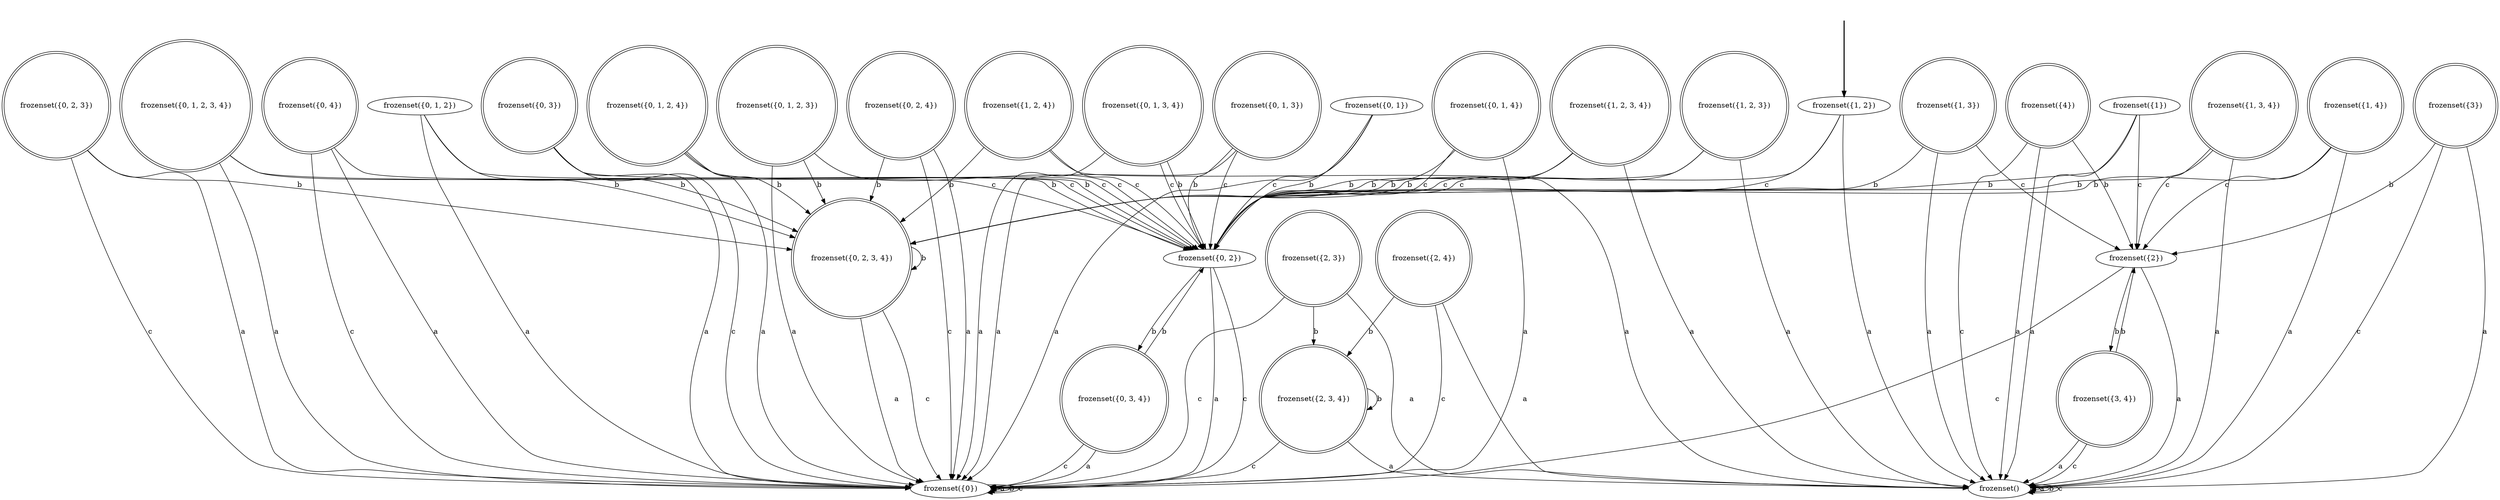 digraph {
	fake [style=invisible]
	"frozenset({0, 2, 3})" [shape=doublecircle]
	"frozenset({1, 2, 3, 4})" [shape=doublecircle]
	"frozenset({1, 2})" [root=true]
	"frozenset()"
	"frozenset({1, 2, 4})" [shape=doublecircle]
	"frozenset({3})" [shape=doublecircle]
	"frozenset({0})"
	"frozenset({0, 1, 3})" [shape=doublecircle]
	"frozenset({2, 3, 4})" [shape=doublecircle]
	"frozenset({0, 2, 4})" [shape=doublecircle]
	"frozenset({3, 4})" [shape=doublecircle]
	"frozenset({2, 3})" [shape=doublecircle]
	"frozenset({0, 2})"
	"frozenset({0, 1, 4})" [shape=doublecircle]
	"frozenset({0, 1, 2})"
	"frozenset({2})"
	"frozenset({1, 2, 3})" [shape=doublecircle]
	"frozenset({0, 1})"
	"frozenset({0, 4})" [shape=doublecircle]
	"frozenset({0, 2, 3, 4})" [shape=doublecircle]
	"frozenset({4})" [shape=doublecircle]
	"frozenset({1, 3, 4})" [shape=doublecircle]
	"frozenset({1, 3})" [shape=doublecircle]
	"frozenset({0, 1, 2, 3})" [shape=doublecircle]
	"frozenset({0, 3})" [shape=doublecircle]
	"frozenset({2, 4})" [shape=doublecircle]
	"frozenset({0, 3, 4})" [shape=doublecircle]
	"frozenset({0, 1, 2, 3, 4})" [shape=doublecircle]
	"frozenset({1, 4})" [shape=doublecircle]
	"frozenset({0, 1, 2, 4})" [shape=doublecircle]
	"frozenset({0, 1, 3, 4})" [shape=doublecircle]
	"frozenset({1})"
	fake -> "frozenset({1, 2})" [style=bold]
	"frozenset({0, 2, 3})" -> "frozenset({0})" [label=a]
	"frozenset({0, 2, 3})" -> "frozenset({0, 2, 3, 4})" [label=b]
	"frozenset({0, 2, 3})" -> "frozenset({0})" [label=c]
	"frozenset({1, 3, 4})" -> "frozenset()" [label=a]
	"frozenset({1, 3, 4})" -> "frozenset({0, 2})" [label=b]
	"frozenset({1, 3, 4})" -> "frozenset({2})" [label=c]
	"frozenset({1, 2, 3, 4})" -> "frozenset()" [label=a]
	"frozenset({1, 2, 3, 4})" -> "frozenset({0, 2, 3, 4})" [label=b]
	"frozenset({1, 2, 3, 4})" -> "frozenset({0, 2})" [label=c]
	"frozenset({1, 2})" -> "frozenset()" [label=a]
	"frozenset({1, 2})" -> "frozenset({0, 2, 3, 4})" [label=b]
	"frozenset({1, 2})" -> "frozenset({0, 2})" [label=c]
	"frozenset({0, 4})" -> "frozenset({0})" [label=a]
	"frozenset({0, 4})" -> "frozenset({0, 2})" [label=b]
	"frozenset({0, 4})" -> "frozenset({0})" [label=c]
	"frozenset()" -> "frozenset()" [label=a]
	"frozenset()" -> "frozenset()" [label=b]
	"frozenset()" -> "frozenset()" [label=c]
	"frozenset({0, 2, 3, 4})" -> "frozenset({0})" [label=a]
	"frozenset({0, 2, 3, 4})" -> "frozenset({0, 2, 3, 4})" [label=b]
	"frozenset({0, 2, 3, 4})" -> "frozenset({0})" [label=c]
	"frozenset({0, 1, 3})" -> "frozenset({0})" [label=a]
	"frozenset({0, 1, 3})" -> "frozenset({0, 2})" [label=b]
	"frozenset({0, 1, 3})" -> "frozenset({0, 2})" [label=c]
	"frozenset({4})" -> "frozenset()" [label=a]
	"frozenset({4})" -> "frozenset({2})" [label=b]
	"frozenset({4})" -> "frozenset()" [label=c]
	"frozenset({1, 3})" -> "frozenset()" [label=a]
	"frozenset({1, 3})" -> "frozenset({0, 2})" [label=b]
	"frozenset({1, 3})" -> "frozenset({2})" [label=c]
	"frozenset({1, 2, 4})" -> "frozenset()" [label=a]
	"frozenset({1, 2, 4})" -> "frozenset({0, 2, 3, 4})" [label=b]
	"frozenset({1, 2, 4})" -> "frozenset({0, 2})" [label=c]
	"frozenset({0, 1, 2, 3})" -> "frozenset({0})" [label=a]
	"frozenset({0, 1, 2, 3})" -> "frozenset({0, 2, 3, 4})" [label=b]
	"frozenset({0, 1, 2, 3})" -> "frozenset({0, 2})" [label=c]
	"frozenset({0, 3})" -> "frozenset({0})" [label=a]
	"frozenset({0, 3})" -> "frozenset({0, 2})" [label=b]
	"frozenset({0, 3})" -> "frozenset({0})" [label=c]
	"frozenset({2, 4})" -> "frozenset()" [label=a]
	"frozenset({2, 4})" -> "frozenset({2, 3, 4})" [label=b]
	"frozenset({2, 4})" -> "frozenset({0})" [label=c]
	"frozenset({0, 3, 4})" -> "frozenset({0})" [label=a]
	"frozenset({0, 3, 4})" -> "frozenset({0, 2})" [label=b]
	"frozenset({0, 3, 4})" -> "frozenset({0})" [label=c]
	"frozenset({3})" -> "frozenset()" [label=a]
	"frozenset({3})" -> "frozenset({2})" [label=b]
	"frozenset({3})" -> "frozenset()" [label=c]
	"frozenset({0})" -> "frozenset({0})" [label=a]
	"frozenset({0})" -> "frozenset({0})" [label=b]
	"frozenset({0})" -> "frozenset({0})" [label=c]
	"frozenset({2})" -> "frozenset()" [label=a]
	"frozenset({2})" -> "frozenset({3, 4})" [label=b]
	"frozenset({2})" -> "frozenset({0})" [label=c]
	"frozenset({0, 1, 2, 3, 4})" -> "frozenset({0})" [label=a]
	"frozenset({0, 1, 2, 3, 4})" -> "frozenset({0, 2, 3, 4})" [label=b]
	"frozenset({0, 1, 2, 3, 4})" -> "frozenset({0, 2})" [label=c]
	"frozenset({1, 4})" -> "frozenset()" [label=a]
	"frozenset({1, 4})" -> "frozenset({0, 2})" [label=b]
	"frozenset({1, 4})" -> "frozenset({2})" [label=c]
	"frozenset({2, 3, 4})" -> "frozenset()" [label=a]
	"frozenset({2, 3, 4})" -> "frozenset({2, 3, 4})" [label=b]
	"frozenset({2, 3, 4})" -> "frozenset({0})" [label=c]
	"frozenset({0, 2, 4})" -> "frozenset({0})" [label=a]
	"frozenset({0, 2, 4})" -> "frozenset({0, 2, 3, 4})" [label=b]
	"frozenset({0, 2, 4})" -> "frozenset({0})" [label=c]
	"frozenset({0, 1, 2, 4})" -> "frozenset({0})" [label=a]
	"frozenset({0, 1, 2, 4})" -> "frozenset({0, 2, 3, 4})" [label=b]
	"frozenset({0, 1, 2, 4})" -> "frozenset({0, 2})" [label=c]
	"frozenset({3, 4})" -> "frozenset()" [label=a]
	"frozenset({3, 4})" -> "frozenset({2})" [label=b]
	"frozenset({3, 4})" -> "frozenset()" [label=c]
	"frozenset({0, 1, 3, 4})" -> "frozenset({0})" [label=a]
	"frozenset({0, 1, 3, 4})" -> "frozenset({0, 2})" [label=b]
	"frozenset({0, 1, 3, 4})" -> "frozenset({0, 2})" [label=c]
	"frozenset({2, 3})" -> "frozenset()" [label=a]
	"frozenset({2, 3})" -> "frozenset({2, 3, 4})" [label=b]
	"frozenset({2, 3})" -> "frozenset({0})" [label=c]
	"frozenset({0, 2})" -> "frozenset({0})" [label=a]
	"frozenset({0, 2})" -> "frozenset({0, 3, 4})" [label=b]
	"frozenset({0, 2})" -> "frozenset({0})" [label=c]
	"frozenset({1})" -> "frozenset()" [label=a]
	"frozenset({1})" -> "frozenset({0, 2})" [label=b]
	"frozenset({1})" -> "frozenset({2})" [label=c]
	"frozenset({0, 1, 4})" -> "frozenset({0})" [label=a]
	"frozenset({0, 1, 4})" -> "frozenset({0, 2})" [label=b]
	"frozenset({0, 1, 4})" -> "frozenset({0, 2})" [label=c]
	"frozenset({0, 1, 2})" -> "frozenset({0})" [label=a]
	"frozenset({0, 1, 2})" -> "frozenset({0, 2, 3, 4})" [label=b]
	"frozenset({0, 1, 2})" -> "frozenset({0, 2})" [label=c]
	"frozenset({1, 2, 3})" -> "frozenset()" [label=a]
	"frozenset({1, 2, 3})" -> "frozenset({0, 2, 3, 4})" [label=b]
	"frozenset({1, 2, 3})" -> "frozenset({0, 2})" [label=c]
	"frozenset({0, 1})" -> "frozenset({0})" [label=a]
	"frozenset({0, 1})" -> "frozenset({0, 2})" [label=b]
	"frozenset({0, 1})" -> "frozenset({0, 2})" [label=c]
}
